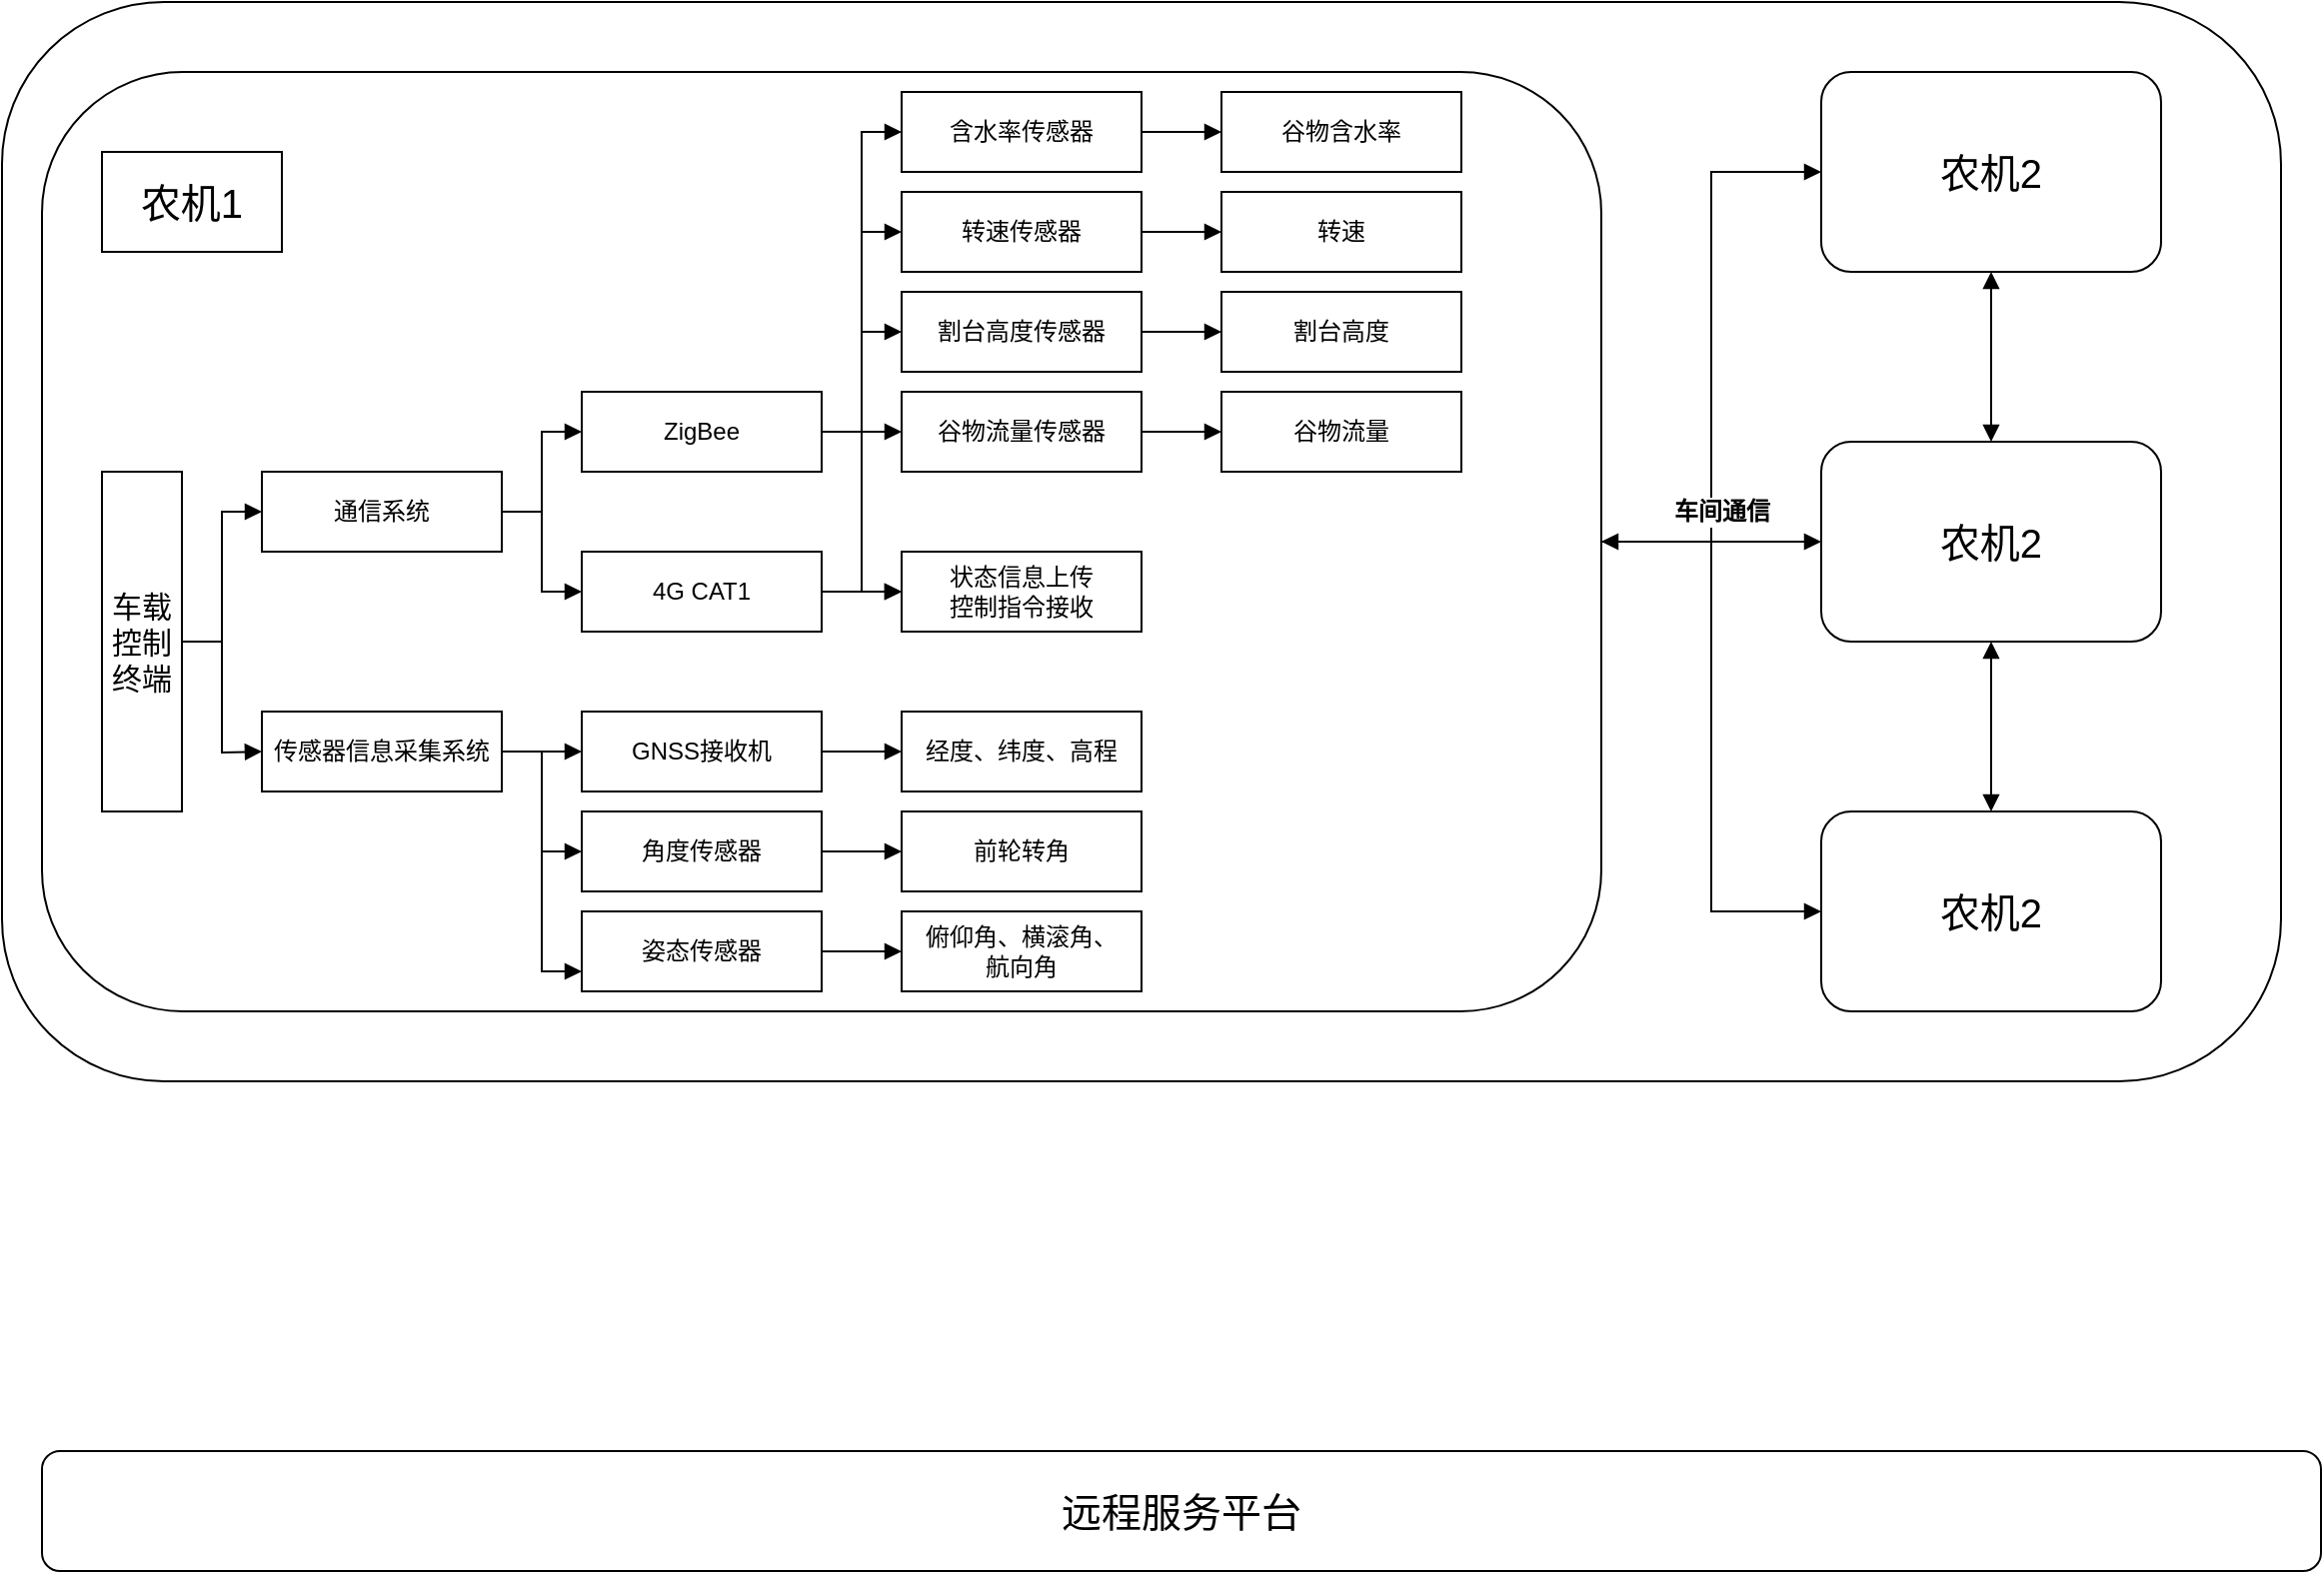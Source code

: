 <mxfile version="24.3.1" type="github">
  <diagram name="第 1 页" id="iA5qATUPCENagUnjX_-0">
    <mxGraphModel dx="2607" dy="1375" grid="1" gridSize="10" guides="1" tooltips="1" connect="1" arrows="1" fold="1" page="1" pageScale="1" pageWidth="1654" pageHeight="1169" math="0" shadow="0">
      <root>
        <mxCell id="0" />
        <mxCell id="1" parent="0" />
        <mxCell id="2T69lTBmzo6Eun2dO9DT-111" value="" style="rounded=1;whiteSpace=wrap;html=1;fontFamily=Helvetica;fontSize=11;fontColor=default;labelBackgroundColor=default;" vertex="1" parent="1">
          <mxGeometry x="90" y="95" width="1140" height="540" as="geometry" />
        </mxCell>
        <mxCell id="2T69lTBmzo6Eun2dO9DT-105" style="edgeStyle=orthogonalEdgeStyle;rounded=0;orthogonalLoop=1;jettySize=auto;html=1;entryX=0;entryY=0.5;entryDx=0;entryDy=0;strokeColor=default;align=center;verticalAlign=middle;fontFamily=Helvetica;fontSize=11;fontColor=default;labelBackgroundColor=default;endArrow=block;endFill=1;" edge="1" parent="1" source="2T69lTBmzo6Eun2dO9DT-94" target="2T69lTBmzo6Eun2dO9DT-103">
          <mxGeometry relative="1" as="geometry" />
        </mxCell>
        <mxCell id="2T69lTBmzo6Eun2dO9DT-108" style="edgeStyle=orthogonalEdgeStyle;rounded=0;orthogonalLoop=1;jettySize=auto;html=1;strokeColor=default;align=center;verticalAlign=middle;fontFamily=Helvetica;fontSize=11;fontColor=default;labelBackgroundColor=default;endArrow=block;endFill=1;startArrow=block;startFill=1;" edge="1" parent="1" source="2T69lTBmzo6Eun2dO9DT-94" target="2T69lTBmzo6Eun2dO9DT-102">
          <mxGeometry relative="1" as="geometry" />
        </mxCell>
        <mxCell id="2T69lTBmzo6Eun2dO9DT-109" style="edgeStyle=orthogonalEdgeStyle;rounded=0;orthogonalLoop=1;jettySize=auto;html=1;entryX=0;entryY=0.5;entryDx=0;entryDy=0;strokeColor=default;align=center;verticalAlign=middle;fontFamily=Helvetica;fontSize=11;fontColor=default;labelBackgroundColor=default;endArrow=block;endFill=1;" edge="1" parent="1" source="2T69lTBmzo6Eun2dO9DT-94" target="2T69lTBmzo6Eun2dO9DT-104">
          <mxGeometry relative="1" as="geometry" />
        </mxCell>
        <mxCell id="2T69lTBmzo6Eun2dO9DT-94" value="" style="rounded=1;whiteSpace=wrap;html=1;fontFamily=Helvetica;fontSize=11;fontColor=default;labelBackgroundColor=default;" vertex="1" parent="1">
          <mxGeometry x="110" y="130" width="780" height="470" as="geometry" />
        </mxCell>
        <mxCell id="2T69lTBmzo6Eun2dO9DT-68" style="edgeStyle=orthogonalEdgeStyle;rounded=0;orthogonalLoop=1;jettySize=auto;html=1;entryX=0;entryY=0.5;entryDx=0;entryDy=0;strokeColor=default;align=center;verticalAlign=middle;fontFamily=Helvetica;fontSize=11;fontColor=default;labelBackgroundColor=default;endArrow=block;endFill=1;" edge="1" parent="1" source="2T69lTBmzo6Eun2dO9DT-1" target="2T69lTBmzo6Eun2dO9DT-50">
          <mxGeometry relative="1" as="geometry" />
        </mxCell>
        <mxCell id="2T69lTBmzo6Eun2dO9DT-1" value="&lt;font style=&quot;font-size: 15px;&quot;&gt;车载控制终端&lt;/font&gt;" style="rounded=0;whiteSpace=wrap;html=1;" vertex="1" parent="1">
          <mxGeometry x="140" y="330" width="40" height="170" as="geometry" />
        </mxCell>
        <mxCell id="2T69lTBmzo6Eun2dO9DT-53" value="" style="edgeStyle=orthogonalEdgeStyle;rounded=0;orthogonalLoop=1;jettySize=auto;html=1;strokeColor=default;align=center;verticalAlign=middle;fontFamily=Helvetica;fontSize=11;fontColor=default;labelBackgroundColor=default;endArrow=block;endFill=1;" edge="1" parent="1" source="2T69lTBmzo6Eun2dO9DT-50" target="2T69lTBmzo6Eun2dO9DT-52">
          <mxGeometry relative="1" as="geometry" />
        </mxCell>
        <mxCell id="2T69lTBmzo6Eun2dO9DT-55" style="edgeStyle=orthogonalEdgeStyle;rounded=0;orthogonalLoop=1;jettySize=auto;html=1;entryX=0;entryY=0.5;entryDx=0;entryDy=0;strokeColor=default;align=center;verticalAlign=middle;fontFamily=Helvetica;fontSize=11;fontColor=default;labelBackgroundColor=default;endArrow=block;endFill=1;" edge="1" parent="1" source="2T69lTBmzo6Eun2dO9DT-50" target="2T69lTBmzo6Eun2dO9DT-54">
          <mxGeometry relative="1" as="geometry" />
        </mxCell>
        <mxCell id="2T69lTBmzo6Eun2dO9DT-50" value="通信系统" style="rounded=0;whiteSpace=wrap;html=1;" vertex="1" parent="1">
          <mxGeometry x="220" y="330" width="120" height="40" as="geometry" />
        </mxCell>
        <mxCell id="2T69lTBmzo6Eun2dO9DT-59" style="edgeStyle=orthogonalEdgeStyle;rounded=0;orthogonalLoop=1;jettySize=auto;html=1;entryX=0;entryY=0.5;entryDx=0;entryDy=0;strokeColor=default;align=center;verticalAlign=middle;fontFamily=Helvetica;fontSize=11;fontColor=default;labelBackgroundColor=default;endArrow=block;endFill=1;" edge="1" parent="1" source="2T69lTBmzo6Eun2dO9DT-51" target="2T69lTBmzo6Eun2dO9DT-56">
          <mxGeometry relative="1" as="geometry" />
        </mxCell>
        <mxCell id="2T69lTBmzo6Eun2dO9DT-60" style="edgeStyle=orthogonalEdgeStyle;rounded=0;orthogonalLoop=1;jettySize=auto;html=1;entryX=0;entryY=0.5;entryDx=0;entryDy=0;strokeColor=default;align=center;verticalAlign=middle;fontFamily=Helvetica;fontSize=11;fontColor=default;labelBackgroundColor=default;endArrow=block;endFill=1;" edge="1" parent="1" source="2T69lTBmzo6Eun2dO9DT-51" target="2T69lTBmzo6Eun2dO9DT-57">
          <mxGeometry relative="1" as="geometry" />
        </mxCell>
        <mxCell id="2T69lTBmzo6Eun2dO9DT-61" style="edgeStyle=orthogonalEdgeStyle;rounded=0;orthogonalLoop=1;jettySize=auto;html=1;entryX=0;entryY=0.75;entryDx=0;entryDy=0;strokeColor=default;align=center;verticalAlign=middle;fontFamily=Helvetica;fontSize=11;fontColor=default;labelBackgroundColor=default;endArrow=block;endFill=1;" edge="1" parent="1" source="2T69lTBmzo6Eun2dO9DT-51" target="2T69lTBmzo6Eun2dO9DT-58">
          <mxGeometry relative="1" as="geometry" />
        </mxCell>
        <mxCell id="2T69lTBmzo6Eun2dO9DT-51" value="传感器信息采集系统" style="rounded=0;whiteSpace=wrap;html=1;" vertex="1" parent="1">
          <mxGeometry x="220" y="450" width="120" height="40" as="geometry" />
        </mxCell>
        <mxCell id="2T69lTBmzo6Eun2dO9DT-74" style="edgeStyle=orthogonalEdgeStyle;rounded=0;orthogonalLoop=1;jettySize=auto;html=1;entryX=0;entryY=0.5;entryDx=0;entryDy=0;strokeColor=default;align=center;verticalAlign=middle;fontFamily=Helvetica;fontSize=11;fontColor=default;labelBackgroundColor=default;endArrow=block;endFill=1;" edge="1" parent="1" source="2T69lTBmzo6Eun2dO9DT-52" target="2T69lTBmzo6Eun2dO9DT-71">
          <mxGeometry relative="1" as="geometry" />
        </mxCell>
        <mxCell id="2T69lTBmzo6Eun2dO9DT-52" value="4G CAT1" style="whiteSpace=wrap;html=1;rounded=0;" vertex="1" parent="1">
          <mxGeometry x="380" y="370" width="120" height="40" as="geometry" />
        </mxCell>
        <mxCell id="2T69lTBmzo6Eun2dO9DT-76" style="edgeStyle=orthogonalEdgeStyle;rounded=0;orthogonalLoop=1;jettySize=auto;html=1;entryX=0;entryY=0.5;entryDx=0;entryDy=0;strokeColor=default;align=center;verticalAlign=middle;fontFamily=Helvetica;fontSize=11;fontColor=default;labelBackgroundColor=default;endArrow=block;endFill=1;" edge="1" parent="1" source="2T69lTBmzo6Eun2dO9DT-54" target="2T69lTBmzo6Eun2dO9DT-71">
          <mxGeometry relative="1" as="geometry" />
        </mxCell>
        <mxCell id="2T69lTBmzo6Eun2dO9DT-78" style="edgeStyle=orthogonalEdgeStyle;rounded=0;orthogonalLoop=1;jettySize=auto;html=1;entryX=0;entryY=0.5;entryDx=0;entryDy=0;strokeColor=default;align=center;verticalAlign=middle;fontFamily=Helvetica;fontSize=11;fontColor=default;labelBackgroundColor=default;endArrow=block;endFill=1;" edge="1" parent="1" source="2T69lTBmzo6Eun2dO9DT-54" target="2T69lTBmzo6Eun2dO9DT-77">
          <mxGeometry relative="1" as="geometry" />
        </mxCell>
        <mxCell id="2T69lTBmzo6Eun2dO9DT-83" style="edgeStyle=orthogonalEdgeStyle;rounded=0;orthogonalLoop=1;jettySize=auto;html=1;entryX=0;entryY=0.5;entryDx=0;entryDy=0;strokeColor=default;align=center;verticalAlign=middle;fontFamily=Helvetica;fontSize=11;fontColor=default;labelBackgroundColor=default;endArrow=block;endFill=1;" edge="1" parent="1" source="2T69lTBmzo6Eun2dO9DT-54" target="2T69lTBmzo6Eun2dO9DT-80">
          <mxGeometry relative="1" as="geometry" />
        </mxCell>
        <mxCell id="2T69lTBmzo6Eun2dO9DT-84" style="edgeStyle=orthogonalEdgeStyle;rounded=0;orthogonalLoop=1;jettySize=auto;html=1;entryX=0;entryY=0.5;entryDx=0;entryDy=0;strokeColor=default;align=center;verticalAlign=middle;fontFamily=Helvetica;fontSize=11;fontColor=default;labelBackgroundColor=default;endArrow=block;endFill=1;" edge="1" parent="1" source="2T69lTBmzo6Eun2dO9DT-54" target="2T69lTBmzo6Eun2dO9DT-81">
          <mxGeometry relative="1" as="geometry" />
        </mxCell>
        <mxCell id="2T69lTBmzo6Eun2dO9DT-85" style="edgeStyle=orthogonalEdgeStyle;rounded=0;orthogonalLoop=1;jettySize=auto;html=1;entryX=0;entryY=0.5;entryDx=0;entryDy=0;strokeColor=default;align=center;verticalAlign=middle;fontFamily=Helvetica;fontSize=11;fontColor=default;labelBackgroundColor=default;endArrow=block;endFill=1;" edge="1" parent="1" source="2T69lTBmzo6Eun2dO9DT-54" target="2T69lTBmzo6Eun2dO9DT-82">
          <mxGeometry relative="1" as="geometry" />
        </mxCell>
        <mxCell id="2T69lTBmzo6Eun2dO9DT-54" value="ZigBee" style="whiteSpace=wrap;html=1;rounded=0;" vertex="1" parent="1">
          <mxGeometry x="380" y="290" width="120" height="40" as="geometry" />
        </mxCell>
        <mxCell id="2T69lTBmzo6Eun2dO9DT-65" style="edgeStyle=orthogonalEdgeStyle;rounded=0;orthogonalLoop=1;jettySize=auto;html=1;entryX=0;entryY=0.5;entryDx=0;entryDy=0;endArrow=block;endFill=1;" edge="1" parent="1" source="2T69lTBmzo6Eun2dO9DT-56" target="2T69lTBmzo6Eun2dO9DT-62">
          <mxGeometry relative="1" as="geometry" />
        </mxCell>
        <mxCell id="2T69lTBmzo6Eun2dO9DT-56" value="GNSS接收机" style="whiteSpace=wrap;html=1;rounded=0;" vertex="1" parent="1">
          <mxGeometry x="380" y="450" width="120" height="40" as="geometry" />
        </mxCell>
        <mxCell id="2T69lTBmzo6Eun2dO9DT-66" style="edgeStyle=orthogonalEdgeStyle;rounded=0;orthogonalLoop=1;jettySize=auto;html=1;entryX=0;entryY=0.5;entryDx=0;entryDy=0;strokeColor=default;align=center;verticalAlign=middle;fontFamily=Helvetica;fontSize=11;fontColor=default;labelBackgroundColor=default;endArrow=block;endFill=1;" edge="1" parent="1" source="2T69lTBmzo6Eun2dO9DT-57" target="2T69lTBmzo6Eun2dO9DT-63">
          <mxGeometry relative="1" as="geometry" />
        </mxCell>
        <mxCell id="2T69lTBmzo6Eun2dO9DT-57" value="角度传感器" style="whiteSpace=wrap;html=1;rounded=0;" vertex="1" parent="1">
          <mxGeometry x="380" y="500" width="120" height="40" as="geometry" />
        </mxCell>
        <mxCell id="2T69lTBmzo6Eun2dO9DT-67" style="edgeStyle=orthogonalEdgeStyle;rounded=0;orthogonalLoop=1;jettySize=auto;html=1;entryX=0;entryY=0.5;entryDx=0;entryDy=0;strokeColor=default;align=center;verticalAlign=middle;fontFamily=Helvetica;fontSize=11;fontColor=default;labelBackgroundColor=default;endArrow=block;endFill=1;" edge="1" parent="1" source="2T69lTBmzo6Eun2dO9DT-58" target="2T69lTBmzo6Eun2dO9DT-64">
          <mxGeometry relative="1" as="geometry" />
        </mxCell>
        <mxCell id="2T69lTBmzo6Eun2dO9DT-58" value="姿态传感器" style="whiteSpace=wrap;html=1;rounded=0;" vertex="1" parent="1">
          <mxGeometry x="380" y="550" width="120" height="40" as="geometry" />
        </mxCell>
        <mxCell id="2T69lTBmzo6Eun2dO9DT-62" value="经度、纬度、高程" style="whiteSpace=wrap;html=1;rounded=0;" vertex="1" parent="1">
          <mxGeometry x="540" y="450" width="120" height="40" as="geometry" />
        </mxCell>
        <mxCell id="2T69lTBmzo6Eun2dO9DT-63" value="前轮转角" style="whiteSpace=wrap;html=1;rounded=0;" vertex="1" parent="1">
          <mxGeometry x="540" y="500" width="120" height="40" as="geometry" />
        </mxCell>
        <mxCell id="2T69lTBmzo6Eun2dO9DT-64" value="俯仰角、横滚角、&lt;div&gt;航向角&lt;/div&gt;" style="whiteSpace=wrap;html=1;rounded=0;" vertex="1" parent="1">
          <mxGeometry x="540" y="550" width="120" height="40" as="geometry" />
        </mxCell>
        <mxCell id="2T69lTBmzo6Eun2dO9DT-70" style="edgeStyle=orthogonalEdgeStyle;rounded=0;orthogonalLoop=1;jettySize=auto;html=1;strokeColor=default;align=center;verticalAlign=middle;fontFamily=Helvetica;fontSize=11;fontColor=default;labelBackgroundColor=default;endArrow=block;endFill=1;" edge="1" parent="1" source="2T69lTBmzo6Eun2dO9DT-1">
          <mxGeometry relative="1" as="geometry">
            <mxPoint x="220" y="470" as="targetPoint" />
          </mxGeometry>
        </mxCell>
        <mxCell id="2T69lTBmzo6Eun2dO9DT-71" value="状态信息上传&lt;div&gt;控制指令接收&lt;/div&gt;" style="whiteSpace=wrap;html=1;rounded=0;" vertex="1" parent="1">
          <mxGeometry x="540" y="370" width="120" height="40" as="geometry" />
        </mxCell>
        <mxCell id="2T69lTBmzo6Eun2dO9DT-90" style="edgeStyle=orthogonalEdgeStyle;rounded=0;orthogonalLoop=1;jettySize=auto;html=1;entryX=0;entryY=0.5;entryDx=0;entryDy=0;strokeColor=default;align=center;verticalAlign=middle;fontFamily=Helvetica;fontSize=11;fontColor=default;labelBackgroundColor=default;endArrow=block;endFill=1;" edge="1" parent="1" source="2T69lTBmzo6Eun2dO9DT-77" target="2T69lTBmzo6Eun2dO9DT-89">
          <mxGeometry relative="1" as="geometry" />
        </mxCell>
        <mxCell id="2T69lTBmzo6Eun2dO9DT-77" value="谷物流量传感器" style="whiteSpace=wrap;html=1;rounded=0;" vertex="1" parent="1">
          <mxGeometry x="540" y="290" width="120" height="40" as="geometry" />
        </mxCell>
        <mxCell id="2T69lTBmzo6Eun2dO9DT-91" style="edgeStyle=orthogonalEdgeStyle;rounded=0;orthogonalLoop=1;jettySize=auto;html=1;entryX=0;entryY=0.5;entryDx=0;entryDy=0;strokeColor=default;align=center;verticalAlign=middle;fontFamily=Helvetica;fontSize=11;fontColor=default;labelBackgroundColor=default;endArrow=block;endFill=1;" edge="1" parent="1" source="2T69lTBmzo6Eun2dO9DT-80" target="2T69lTBmzo6Eun2dO9DT-88">
          <mxGeometry relative="1" as="geometry" />
        </mxCell>
        <mxCell id="2T69lTBmzo6Eun2dO9DT-80" value="割台高度传感器" style="whiteSpace=wrap;html=1;rounded=0;" vertex="1" parent="1">
          <mxGeometry x="540" y="240" width="120" height="40" as="geometry" />
        </mxCell>
        <mxCell id="2T69lTBmzo6Eun2dO9DT-92" style="edgeStyle=orthogonalEdgeStyle;rounded=0;orthogonalLoop=1;jettySize=auto;html=1;entryX=0;entryY=0.5;entryDx=0;entryDy=0;strokeColor=default;align=center;verticalAlign=middle;fontFamily=Helvetica;fontSize=11;fontColor=default;labelBackgroundColor=default;endArrow=block;endFill=1;" edge="1" parent="1" source="2T69lTBmzo6Eun2dO9DT-81" target="2T69lTBmzo6Eun2dO9DT-87">
          <mxGeometry relative="1" as="geometry" />
        </mxCell>
        <mxCell id="2T69lTBmzo6Eun2dO9DT-81" value="转速传感器" style="whiteSpace=wrap;html=1;rounded=0;" vertex="1" parent="1">
          <mxGeometry x="540" y="190" width="120" height="40" as="geometry" />
        </mxCell>
        <mxCell id="2T69lTBmzo6Eun2dO9DT-93" style="edgeStyle=orthogonalEdgeStyle;rounded=0;orthogonalLoop=1;jettySize=auto;html=1;entryX=0;entryY=0.5;entryDx=0;entryDy=0;strokeColor=default;align=center;verticalAlign=middle;fontFamily=Helvetica;fontSize=11;fontColor=default;labelBackgroundColor=default;endArrow=block;endFill=1;" edge="1" parent="1" source="2T69lTBmzo6Eun2dO9DT-82" target="2T69lTBmzo6Eun2dO9DT-86">
          <mxGeometry relative="1" as="geometry" />
        </mxCell>
        <mxCell id="2T69lTBmzo6Eun2dO9DT-82" value="含水率传感器" style="whiteSpace=wrap;html=1;rounded=0;" vertex="1" parent="1">
          <mxGeometry x="540" y="140" width="120" height="40" as="geometry" />
        </mxCell>
        <mxCell id="2T69lTBmzo6Eun2dO9DT-86" value="谷物含水率" style="whiteSpace=wrap;html=1;rounded=0;" vertex="1" parent="1">
          <mxGeometry x="700" y="140" width="120" height="40" as="geometry" />
        </mxCell>
        <mxCell id="2T69lTBmzo6Eun2dO9DT-87" value="转速" style="whiteSpace=wrap;html=1;rounded=0;" vertex="1" parent="1">
          <mxGeometry x="700" y="190" width="120" height="40" as="geometry" />
        </mxCell>
        <mxCell id="2T69lTBmzo6Eun2dO9DT-88" value="割台高度" style="whiteSpace=wrap;html=1;rounded=0;" vertex="1" parent="1">
          <mxGeometry x="700" y="240" width="120" height="40" as="geometry" />
        </mxCell>
        <mxCell id="2T69lTBmzo6Eun2dO9DT-89" value="谷物流量" style="whiteSpace=wrap;html=1;rounded=0;" vertex="1" parent="1">
          <mxGeometry x="700" y="290" width="120" height="40" as="geometry" />
        </mxCell>
        <mxCell id="2T69lTBmzo6Eun2dO9DT-95" value="&lt;font style=&quot;font-size: 20px;&quot;&gt;农机1&lt;/font&gt;" style="rounded=0;whiteSpace=wrap;html=1;fontFamily=Helvetica;fontSize=11;fontColor=default;labelBackgroundColor=default;" vertex="1" parent="1">
          <mxGeometry x="140" y="170" width="90" height="50" as="geometry" />
        </mxCell>
        <mxCell id="2T69lTBmzo6Eun2dO9DT-102" value="&lt;font style=&quot;font-size: 20px;&quot;&gt;农机2&lt;/font&gt;" style="rounded=1;whiteSpace=wrap;html=1;fontFamily=Helvetica;fontSize=11;fontColor=default;labelBackgroundColor=default;" vertex="1" parent="1">
          <mxGeometry x="1000" y="130" width="170" height="100" as="geometry" />
        </mxCell>
        <mxCell id="2T69lTBmzo6Eun2dO9DT-106" style="edgeStyle=orthogonalEdgeStyle;rounded=0;orthogonalLoop=1;jettySize=auto;html=1;entryX=0.5;entryY=1;entryDx=0;entryDy=0;strokeColor=default;align=center;verticalAlign=middle;fontFamily=Helvetica;fontSize=11;fontColor=default;labelBackgroundColor=default;endArrow=block;endFill=1;startArrow=block;startFill=1;" edge="1" parent="1" source="2T69lTBmzo6Eun2dO9DT-103" target="2T69lTBmzo6Eun2dO9DT-102">
          <mxGeometry relative="1" as="geometry" />
        </mxCell>
        <mxCell id="2T69lTBmzo6Eun2dO9DT-103" value="&lt;font style=&quot;font-size: 20px;&quot;&gt;农机2&lt;/font&gt;" style="rounded=1;whiteSpace=wrap;html=1;fontFamily=Helvetica;fontSize=11;fontColor=default;labelBackgroundColor=default;" vertex="1" parent="1">
          <mxGeometry x="1000" y="315" width="170" height="100" as="geometry" />
        </mxCell>
        <mxCell id="2T69lTBmzo6Eun2dO9DT-107" style="edgeStyle=orthogonalEdgeStyle;rounded=0;orthogonalLoop=1;jettySize=auto;html=1;entryX=0.5;entryY=1;entryDx=0;entryDy=0;strokeColor=default;align=center;verticalAlign=middle;fontFamily=Helvetica;fontSize=11;fontColor=default;labelBackgroundColor=default;endArrow=block;endFill=1;startArrow=block;startFill=1;" edge="1" parent="1" source="2T69lTBmzo6Eun2dO9DT-104" target="2T69lTBmzo6Eun2dO9DT-103">
          <mxGeometry relative="1" as="geometry" />
        </mxCell>
        <mxCell id="2T69lTBmzo6Eun2dO9DT-104" value="&lt;font style=&quot;font-size: 20px;&quot;&gt;农机2&lt;/font&gt;" style="rounded=1;whiteSpace=wrap;html=1;fontFamily=Helvetica;fontSize=11;fontColor=default;labelBackgroundColor=default;" vertex="1" parent="1">
          <mxGeometry x="1000" y="500" width="170" height="100" as="geometry" />
        </mxCell>
        <mxCell id="2T69lTBmzo6Eun2dO9DT-110" value="&lt;font style=&quot;font-size: 12px;&quot;&gt;车间通信&lt;/font&gt;" style="text;strokeColor=none;fillColor=none;html=1;fontSize=11;fontStyle=1;verticalAlign=middle;align=center;fontFamily=Helvetica;fontColor=default;labelBackgroundColor=default;" vertex="1" parent="1">
          <mxGeometry x="900" y="330" width="100" height="40" as="geometry" />
        </mxCell>
        <mxCell id="2T69lTBmzo6Eun2dO9DT-112" value="&lt;font style=&quot;font-size: 20px;&quot;&gt;远程服务平台&lt;/font&gt;" style="rounded=1;whiteSpace=wrap;html=1;fontFamily=Helvetica;fontSize=11;fontColor=default;labelBackgroundColor=default;" vertex="1" parent="1">
          <mxGeometry x="110" y="820" width="1140" height="60" as="geometry" />
        </mxCell>
      </root>
    </mxGraphModel>
  </diagram>
</mxfile>
